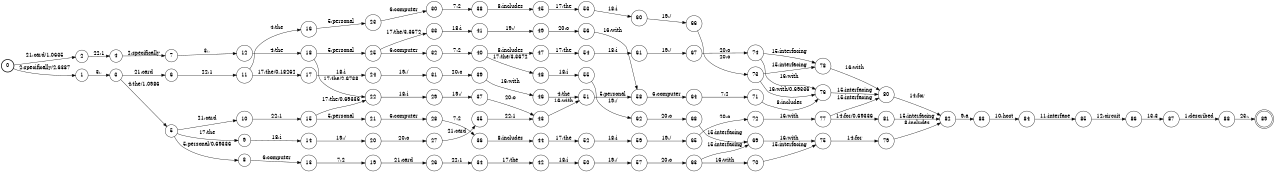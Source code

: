 digraph FST {
rankdir = LR;
size = "8.5,11";
label = "";
center = 1;
orientation = Portrait;
ranksep = "0.4";
nodesep = "0.25";
0 [label = "0", shape = circle, style = bold, fontsize = 14]
	0 -> 1 [label = "2:specifically/2.6387", fontsize = 14];
	0 -> 2 [label = "21:card/1.0635", fontsize = 14];
1 [label = "1", shape = circle, style = solid, fontsize = 14]
	1 -> 3 [label = "3:,", fontsize = 14];
2 [label = "2", shape = circle, style = solid, fontsize = 14]
	2 -> 4 [label = "22:1", fontsize = 14];
3 [label = "3", shape = circle, style = solid, fontsize = 14]
	3 -> 5 [label = "4:the/1.0986", fontsize = 14];
	3 -> 6 [label = "21:card", fontsize = 14];
4 [label = "4", shape = circle, style = solid, fontsize = 14]
	4 -> 7 [label = "2:specifically", fontsize = 14];
5 [label = "5", shape = circle, style = solid, fontsize = 14]
	5 -> 9 [label = "17:the", fontsize = 14];
	5 -> 8 [label = "5:personal/0.69336", fontsize = 14];
	5 -> 10 [label = "21:card", fontsize = 14];
6 [label = "6", shape = circle, style = solid, fontsize = 14]
	6 -> 11 [label = "22:1", fontsize = 14];
7 [label = "7", shape = circle, style = solid, fontsize = 14]
	7 -> 12 [label = "3:,", fontsize = 14];
8 [label = "8", shape = circle, style = solid, fontsize = 14]
	8 -> 13 [label = "6:computer", fontsize = 14];
9 [label = "9", shape = circle, style = solid, fontsize = 14]
	9 -> 14 [label = "18:i", fontsize = 14];
10 [label = "10", shape = circle, style = solid, fontsize = 14]
	10 -> 15 [label = "22:1", fontsize = 14];
11 [label = "11", shape = circle, style = solid, fontsize = 14]
	11 -> 16 [label = "4:the", fontsize = 14];
	11 -> 17 [label = "17:the/0.18262", fontsize = 14];
12 [label = "12", shape = circle, style = solid, fontsize = 14]
	12 -> 18 [label = "4:the", fontsize = 14];
13 [label = "13", shape = circle, style = solid, fontsize = 14]
	13 -> 19 [label = "7:2", fontsize = 14];
14 [label = "14", shape = circle, style = solid, fontsize = 14]
	14 -> 20 [label = "19:/", fontsize = 14];
15 [label = "15", shape = circle, style = solid, fontsize = 14]
	15 -> 22 [label = "17:the/0.69336", fontsize = 14];
	15 -> 21 [label = "5:personal", fontsize = 14];
16 [label = "16", shape = circle, style = solid, fontsize = 14]
	16 -> 23 [label = "5:personal", fontsize = 14];
17 [label = "17", shape = circle, style = solid, fontsize = 14]
	17 -> 24 [label = "18:i", fontsize = 14];
18 [label = "18", shape = circle, style = solid, fontsize = 14]
	18 -> 22 [label = "17:the/2.6738", fontsize = 14];
	18 -> 25 [label = "5:personal", fontsize = 14];
19 [label = "19", shape = circle, style = solid, fontsize = 14]
	19 -> 26 [label = "21:card", fontsize = 14];
20 [label = "20", shape = circle, style = solid, fontsize = 14]
	20 -> 27 [label = "20:o", fontsize = 14];
21 [label = "21", shape = circle, style = solid, fontsize = 14]
	21 -> 28 [label = "6:computer", fontsize = 14];
22 [label = "22", shape = circle, style = solid, fontsize = 14]
	22 -> 29 [label = "18:i", fontsize = 14];
23 [label = "23", shape = circle, style = solid, fontsize = 14]
	23 -> 30 [label = "6:computer", fontsize = 14];
24 [label = "24", shape = circle, style = solid, fontsize = 14]
	24 -> 31 [label = "19:/", fontsize = 14];
25 [label = "25", shape = circle, style = solid, fontsize = 14]
	25 -> 33 [label = "17:the/3.3672", fontsize = 14];
	25 -> 32 [label = "6:computer", fontsize = 14];
26 [label = "26", shape = circle, style = solid, fontsize = 14]
	26 -> 34 [label = "22:1", fontsize = 14];
27 [label = "27", shape = circle, style = solid, fontsize = 14]
	27 -> 35 [label = "21:card", fontsize = 14];
28 [label = "28", shape = circle, style = solid, fontsize = 14]
	28 -> 36 [label = "7:2", fontsize = 14];
29 [label = "29", shape = circle, style = solid, fontsize = 14]
	29 -> 37 [label = "19:/", fontsize = 14];
30 [label = "30", shape = circle, style = solid, fontsize = 14]
	30 -> 38 [label = "7:2", fontsize = 14];
31 [label = "31", shape = circle, style = solid, fontsize = 14]
	31 -> 39 [label = "20:o", fontsize = 14];
32 [label = "32", shape = circle, style = solid, fontsize = 14]
	32 -> 40 [label = "7:2", fontsize = 14];
33 [label = "33", shape = circle, style = solid, fontsize = 14]
	33 -> 41 [label = "18:i", fontsize = 14];
34 [label = "34", shape = circle, style = solid, fontsize = 14]
	34 -> 42 [label = "17:the", fontsize = 14];
35 [label = "35", shape = circle, style = solid, fontsize = 14]
	35 -> 43 [label = "22:1", fontsize = 14];
36 [label = "36", shape = circle, style = solid, fontsize = 14]
	36 -> 44 [label = "8:includes", fontsize = 14];
37 [label = "37", shape = circle, style = solid, fontsize = 14]
	37 -> 43 [label = "20:o", fontsize = 14];
38 [label = "38", shape = circle, style = solid, fontsize = 14]
	38 -> 45 [label = "8:includes", fontsize = 14];
39 [label = "39", shape = circle, style = solid, fontsize = 14]
	39 -> 46 [label = "16:with", fontsize = 14];
40 [label = "40", shape = circle, style = solid, fontsize = 14]
	40 -> 48 [label = "17:the/3.3672", fontsize = 14];
	40 -> 47 [label = "8:includes", fontsize = 14];
41 [label = "41", shape = circle, style = solid, fontsize = 14]
	41 -> 49 [label = "19:/", fontsize = 14];
42 [label = "42", shape = circle, style = solid, fontsize = 14]
	42 -> 50 [label = "18:i", fontsize = 14];
43 [label = "43", shape = circle, style = solid, fontsize = 14]
	43 -> 51 [label = "16:with", fontsize = 14];
44 [label = "44", shape = circle, style = solid, fontsize = 14]
	44 -> 52 [label = "17:the", fontsize = 14];
45 [label = "45", shape = circle, style = solid, fontsize = 14]
	45 -> 53 [label = "17:the", fontsize = 14];
46 [label = "46", shape = circle, style = solid, fontsize = 14]
	46 -> 51 [label = "4:the", fontsize = 14];
47 [label = "47", shape = circle, style = solid, fontsize = 14]
	47 -> 54 [label = "17:the", fontsize = 14];
48 [label = "48", shape = circle, style = solid, fontsize = 14]
	48 -> 55 [label = "18:i", fontsize = 14];
49 [label = "49", shape = circle, style = solid, fontsize = 14]
	49 -> 56 [label = "20:o", fontsize = 14];
50 [label = "50", shape = circle, style = solid, fontsize = 14]
	50 -> 57 [label = "19:/", fontsize = 14];
51 [label = "51", shape = circle, style = solid, fontsize = 14]
	51 -> 58 [label = "5:personal", fontsize = 14];
52 [label = "52", shape = circle, style = solid, fontsize = 14]
	52 -> 59 [label = "18:i", fontsize = 14];
53 [label = "53", shape = circle, style = solid, fontsize = 14]
	53 -> 60 [label = "18:i", fontsize = 14];
54 [label = "54", shape = circle, style = solid, fontsize = 14]
	54 -> 61 [label = "18:i", fontsize = 14];
55 [label = "55", shape = circle, style = solid, fontsize = 14]
	55 -> 62 [label = "19:/", fontsize = 14];
56 [label = "56", shape = circle, style = solid, fontsize = 14]
	56 -> 58 [label = "16:with", fontsize = 14];
57 [label = "57", shape = circle, style = solid, fontsize = 14]
	57 -> 63 [label = "20:o", fontsize = 14];
58 [label = "58", shape = circle, style = solid, fontsize = 14]
	58 -> 64 [label = "6:computer", fontsize = 14];
59 [label = "59", shape = circle, style = solid, fontsize = 14]
	59 -> 65 [label = "19:/", fontsize = 14];
60 [label = "60", shape = circle, style = solid, fontsize = 14]
	60 -> 66 [label = "19:/", fontsize = 14];
61 [label = "61", shape = circle, style = solid, fontsize = 14]
	61 -> 67 [label = "19:/", fontsize = 14];
62 [label = "62", shape = circle, style = solid, fontsize = 14]
	62 -> 68 [label = "20:o", fontsize = 14];
63 [label = "63", shape = circle, style = solid, fontsize = 14]
	63 -> 69 [label = "15:interfacing", fontsize = 14];
	63 -> 70 [label = "16:with", fontsize = 14];
64 [label = "64", shape = circle, style = solid, fontsize = 14]
	64 -> 71 [label = "7:2", fontsize = 14];
65 [label = "65", shape = circle, style = solid, fontsize = 14]
	65 -> 72 [label = "20:o", fontsize = 14];
66 [label = "66", shape = circle, style = solid, fontsize = 14]
	66 -> 73 [label = "20:o", fontsize = 14];
67 [label = "67", shape = circle, style = solid, fontsize = 14]
	67 -> 74 [label = "20:o", fontsize = 14];
68 [label = "68", shape = circle, style = solid, fontsize = 14]
	68 -> 69 [label = "15:interfacing", fontsize = 14];
69 [label = "69", shape = circle, style = solid, fontsize = 14]
	69 -> 75 [label = "16:with", fontsize = 14];
70 [label = "70", shape = circle, style = solid, fontsize = 14]
	70 -> 75 [label = "15:interfacing", fontsize = 14];
71 [label = "71", shape = circle, style = solid, fontsize = 14]
	71 -> 76 [label = "8:includes", fontsize = 14];
72 [label = "72", shape = circle, style = solid, fontsize = 14]
	72 -> 77 [label = "16:with", fontsize = 14];
73 [label = "73", shape = circle, style = solid, fontsize = 14]
	73 -> 78 [label = "15:interfacing", fontsize = 14];
	73 -> 76 [label = "16:with/0.69336", fontsize = 14];
74 [label = "74", shape = circle, style = solid, fontsize = 14]
	74 -> 78 [label = "15:interfacing", fontsize = 14];
	74 -> 76 [label = "16:with", fontsize = 14];
75 [label = "75", shape = circle, style = solid, fontsize = 14]
	75 -> 79 [label = "14:for", fontsize = 14];
76 [label = "76", shape = circle, style = solid, fontsize = 14]
	76 -> 80 [label = "15:interfacing", fontsize = 14];
77 [label = "77", shape = circle, style = solid, fontsize = 14]
	77 -> 81 [label = "14:for/0.69336", fontsize = 14];
	77 -> 80 [label = "15:interfacing", fontsize = 14];
78 [label = "78", shape = circle, style = solid, fontsize = 14]
	78 -> 80 [label = "16:with", fontsize = 14];
79 [label = "79", shape = circle, style = solid, fontsize = 14]
	79 -> 82 [label = "8:includes", fontsize = 14];
80 [label = "80", shape = circle, style = solid, fontsize = 14]
	80 -> 82 [label = "14:for", fontsize = 14];
81 [label = "81", shape = circle, style = solid, fontsize = 14]
	81 -> 82 [label = "15:interfacing", fontsize = 14];
82 [label = "82", shape = circle, style = solid, fontsize = 14]
	82 -> 83 [label = "9:a", fontsize = 14];
83 [label = "83", shape = circle, style = solid, fontsize = 14]
	83 -> 84 [label = "10:host", fontsize = 14];
84 [label = "84", shape = circle, style = solid, fontsize = 14]
	84 -> 85 [label = "11:interface", fontsize = 14];
85 [label = "85", shape = circle, style = solid, fontsize = 14]
	85 -> 86 [label = "12:circuit", fontsize = 14];
86 [label = "86", shape = circle, style = solid, fontsize = 14]
	86 -> 87 [label = "13:3", fontsize = 14];
87 [label = "87", shape = circle, style = solid, fontsize = 14]
	87 -> 88 [label = "1:described", fontsize = 14];
88 [label = "88", shape = circle, style = solid, fontsize = 14]
	88 -> 89 [label = "23:.", fontsize = 14];
89 [label = "89", shape = doublecircle, style = solid, fontsize = 14]
}

